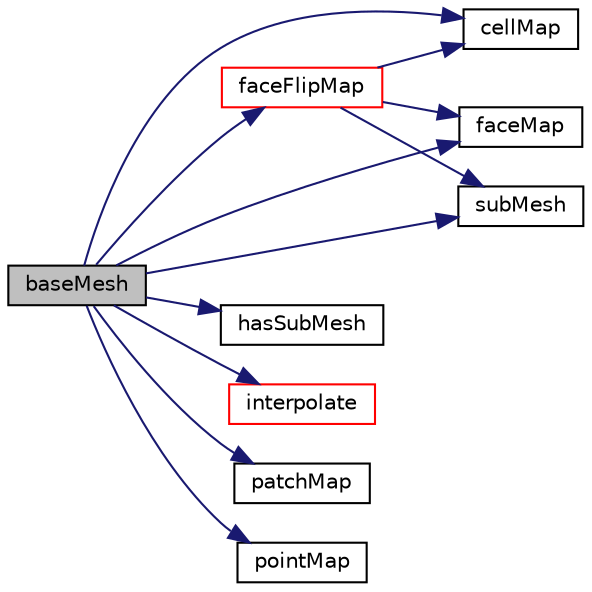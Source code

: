digraph "baseMesh"
{
  bgcolor="transparent";
  edge [fontname="Helvetica",fontsize="10",labelfontname="Helvetica",labelfontsize="10"];
  node [fontname="Helvetica",fontsize="10",shape=record];
  rankdir="LR";
  Node1 [label="baseMesh",height=0.2,width=0.4,color="black", fillcolor="grey75", style="filled", fontcolor="black"];
  Node1 -> Node2 [color="midnightblue",fontsize="10",style="solid",fontname="Helvetica"];
  Node2 [label="cellMap",height=0.2,width=0.4,color="black",URL="$a00898.html#afd9ac94d6c1bef54ff46c9cfb0686a2c",tooltip="Return cell map. "];
  Node1 -> Node3 [color="midnightblue",fontsize="10",style="solid",fontname="Helvetica"];
  Node3 [label="faceFlipMap",height=0.2,width=0.4,color="red",URL="$a00898.html#a6e3692bd3bd712436bb079e80ac8f748",tooltip="Return face map with sign to encode flipped faces. "];
  Node3 -> Node4 [color="midnightblue",fontsize="10",style="solid",fontname="Helvetica"];
  Node4 [label="faceMap",height=0.2,width=0.4,color="black",URL="$a00898.html#aa414e76f88b627c43c521ced38591848",tooltip="Return face map. "];
  Node3 -> Node2 [color="midnightblue",fontsize="10",style="solid",fontname="Helvetica"];
  Node3 -> Node5 [color="midnightblue",fontsize="10",style="solid",fontname="Helvetica"];
  Node5 [label="subMesh",height=0.2,width=0.4,color="black",URL="$a00898.html#aa5c82df26de1b95693ad1cf8090e0d3f",tooltip="Return reference to subset mesh. "];
  Node1 -> Node4 [color="midnightblue",fontsize="10",style="solid",fontname="Helvetica"];
  Node1 -> Node6 [color="midnightblue",fontsize="10",style="solid",fontname="Helvetica"];
  Node6 [label="hasSubMesh",height=0.2,width=0.4,color="black",URL="$a00898.html#a88fef0a67733d1de9c679d7fe6511c0c",tooltip="Have subMesh? "];
  Node1 -> Node7 [color="midnightblue",fontsize="10",style="solid",fontname="Helvetica"];
  Node7 [label="interpolate",height=0.2,width=0.4,color="red",URL="$a00898.html#ab2b56c3ad77bae1b74dcfcb148e29073",tooltip="Map volume field. "];
  Node1 -> Node8 [color="midnightblue",fontsize="10",style="solid",fontname="Helvetica"];
  Node8 [label="patchMap",height=0.2,width=0.4,color="black",URL="$a00898.html#aa43267c6f5f58cdba565cf0ee2d28ecf",tooltip="Return patch map. "];
  Node1 -> Node9 [color="midnightblue",fontsize="10",style="solid",fontname="Helvetica"];
  Node9 [label="pointMap",height=0.2,width=0.4,color="black",URL="$a00898.html#a97e8f45f4553d5d155177fff7c3ac450",tooltip="Return point map. "];
  Node1 -> Node5 [color="midnightblue",fontsize="10",style="solid",fontname="Helvetica"];
}
